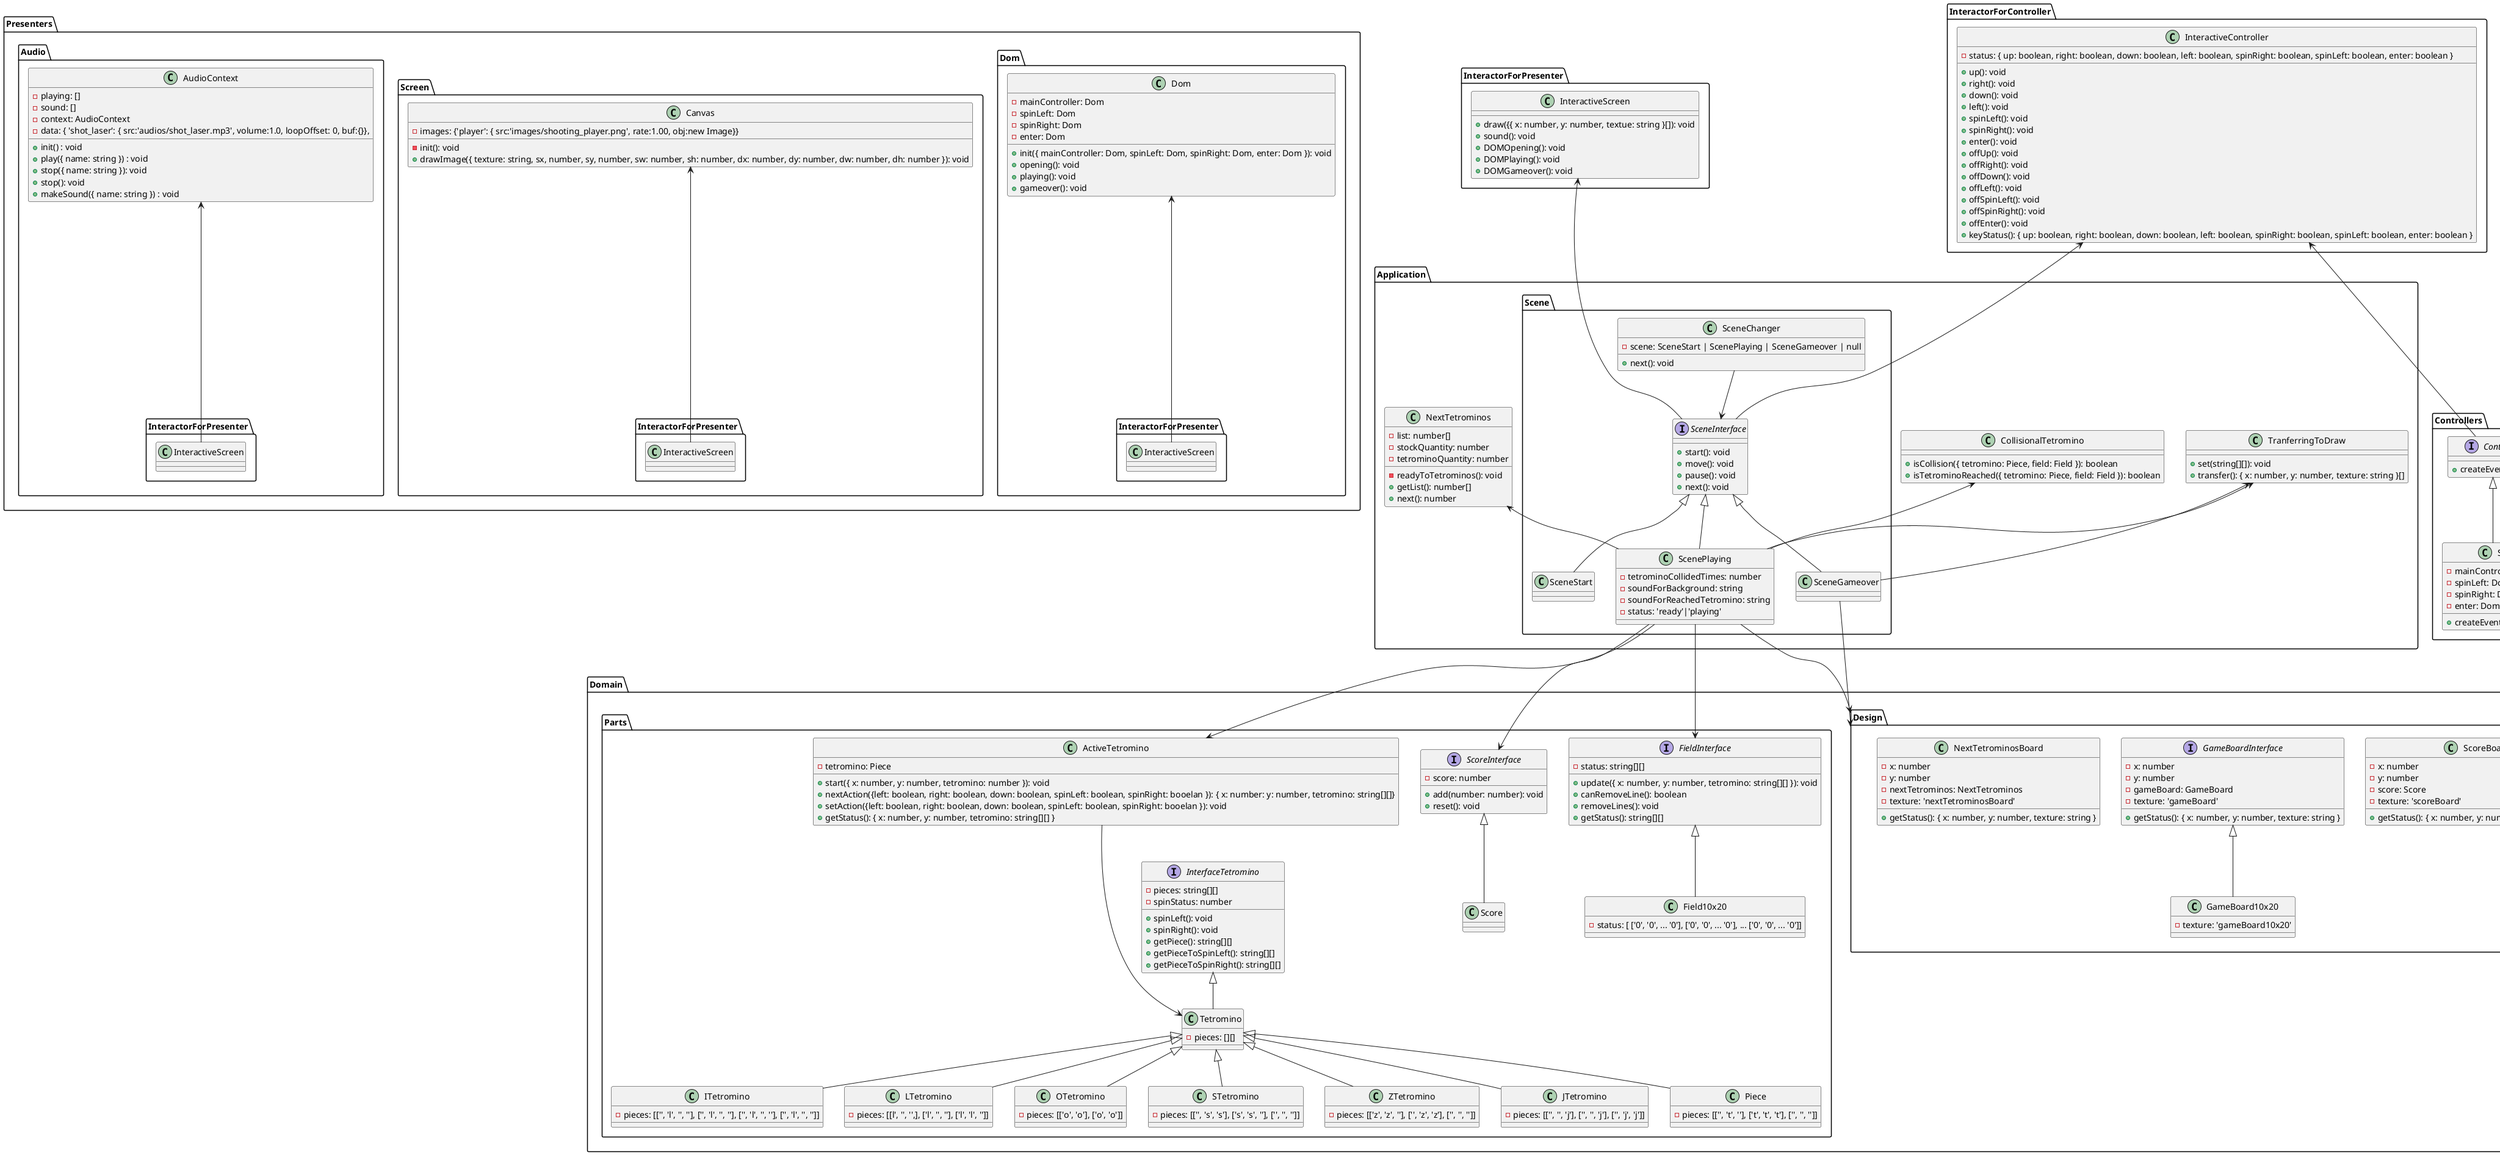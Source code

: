 @startuml Overview

namespace Presenters {
  namespace Dom {
    class Dom {
      - mainController: Dom
      - spinLeft: Dom
      - spinRight: Dom
      - enter: Dom

      + init({ mainController: Dom, spinLeft: Dom, spinRight: Dom, enter: Dom }): void
      + opening(): void
      + playing(): void
      + gameover(): void
    }
    Dom <--- InteractorForPresenter.InteractiveScreen
  }
  namespace Screen {
    class Canvas {
      - images: {'player': { src:'images/shooting_player.png', rate:1.00, obj:new Image}}
      - init(): void
      + drawImage({ texture: string, sx, number, sy, number, sw: number, sh: number, dx: number, dy: number, dw: number, dh: number }): void
    }
    Canvas <--- InteractorForPresenter.InteractiveScreen
  }
  namespace Audio {
    class AudioContext{
      - playing: []
      - sound: []
      - context: AudioContext
      - data: { 'shot_laser': { src:'audios/shot_laser.mp3', volume:1.0, loopOffset: 0, buf:{}},
      + init() : void
      + play({ name: string }) : void
      + stop({ name: string }): void
      + stop(): void
      + makeSound({ name: string }) : void
    }
    AudioContext <--- InteractorForPresenter.InteractiveScreen
  }
}

' Presentersに情報を渡すための情報を加工する
namespace InteractorForPresenter {
  class InteractiveScreen {
    + draw({{ x: number, y: number, textue: string }[]): void
    + sound(): void
    + DOMOpening(): void
    + DOMPlaying(): void
    + DOMGameover(): void
  }
}

namespace InteractorForController {
  class InteractiveController {
    - status: { up: boolean, right: boolean, down: boolean, left: boolean, spinRight: boolean, spinLeft: boolean, enter: boolean }
    + up(): void
    + right(): void
    + down(): void
    + left(): void
    + spinLeft(): void
    + spinRight(): void
    + enter(): void
    + offUp(): void
    + offRight(): void
    + offDown(): void
    + offLeft(): void
    + offSpinLeft(): void
    + offSpinRight(): void
    + offEnter(): void
    + keyStatus(): { up: boolean, right: boolean, down: boolean, left: boolean, spinRight: boolean, spinLeft: boolean, enter: boolean }
  }
}

namespace Application {
  namespace Scene {
    class SceneChanger{
      - scene: SceneStart | ScenePlaying | SceneGameover | null
      + next(): void
    }
    interface SceneInterface {
      + start(): void
      + move(): void
      + pause(): void
      + next(): void
    }

    SceneChanger --> SceneInterface
    SceneInterface <|-- SceneStart
    SceneInterface <|-- ScenePlaying
    SceneInterface <|-- SceneGameover
    class SceneStart{
    }
    class ScenePlaying{
      - tetrominoCollidedTimes: number
      - soundForBackground: string
      - soundForReachedTetromino: string
      - status: 'ready'|'playing'

    }
    InteractorForPresenter.InteractiveScreen <--- SceneInterface
    InteractorForController.InteractiveController <--- SceneInterface
  }

  ' tetrominoとfieldで衝突判定をする
  class CollisionalTetromino {
    + isCollision({ tetromino: Piece, field: Field }): boolean
    + isTetrominoReached({ tetromino: Piece, field: Field }): boolean
  }

  ' fieldを描画用に置換する
  class TranferringToDraw {
    + set(string[][]): void
    + transfer(): { x: number, y: number, texture: string }[] 
  }

  ' 次のtetrominoをセットする
  Class NextTetrominos {
    - list: number[]
    - stockQuantity: number
    - tetrominoQuantity: number
    - readyToTetrominos(): void
    + getList(): number[]
    + next(): number
  }

  NextTetrominos <-- Application.Scene.ScenePlaying
  TranferringToDraw <-- Application.Scene.ScenePlaying
  TranferringToDraw <-- Application.Scene.SceneGameover
  CollisionalTetromino <-- Application.Scene.ScenePlaying

}

namespace Controllers {
  interface Controller {
    + createEvent(): void
  }
  class PC {
    + createEvent(): void
  }
  class SP {
    - mainController: Dom
    - spinLeft: Dom
    - spinRight: Dom
    - enter: Dom
    + createEvent(): void
  }
  Controller <|-- PC
  Controller <|-- SP
  InteractorForController.InteractiveController <--- Controller
}

namespace Domain {
  nameSpace Design {
    class ScoreBoard {
      - x: number
      - y: number
      - score: Score
      - texture: 'scoreBoard'
      + getStatus(): { x: number, y: number, texture: string }
    }
    interface GameBoardInterface {
      - x: number
      - y: number
      - gameBoard: GameBoard
      - texture: 'gameBoard'
      + getStatus(): { x: number, y: number, texture: string }
    }
    GameBoardInterface <|-- GameBoard10x20
    class GameBoard10x20 {
      - texture: 'gameBoard10x20'
    }
    class NextTetrominosBoard {
      - x: number
      - y: number
      - nextTetrominos: NextTetrominos 
      - texture: 'nextTetrominosBoard'
      + getStatus(): { x: number, y: number, texture: string }
    }
  }
  Application.Scene.ScenePlaying ---> Domain.Design
  Application.Scene.SceneGameover ---> Domain.Design

  namespace Parts {
    interface ScoreInterface {
      - score: number
      + add(number: number): void
      + reset(): void
    }
    class Score {}
    ScoreInterface <|-- Score

    interface FieldInterface {
      - status: string[][]
      + update({ x: number, y: number, tetromino: string[][] }): void
      + canRemoveLine(): boolean
      + removeLines(): void
      + getStatus(): string[][]
    }
    FieldInterface <|-- Field10x20
    class Field10x20 {
      - status: [ ['0', '0', ... '0'], ['0', '0', ... '0'], ... ['0', '0', ... '0']]
    }

    Class ActiveTetromino {
      - tetromino: Piece

      + start({ x: number, y: number, tetromino: number }): void
      + nextAction({left: boolean, right: boolean, down: boolean, spinLeft: boolean, spinRight: booelan }): { x: number: y: number, tetromino: string[][]}
      + setAction({left: boolean, right: boolean, down: boolean, spinLeft: boolean, spinRight: booelan }): void
      + getStatus(): { x: number, y: number, tetromino: string[][] }
    }
    Interface InterfaceTetromino {
      - pieces: string[][]
      - spinStatus: number

      + spinLeft(): void
      + spinRight(): void
      + getPiece(): string[][]
      + getPieceToSpinLeft(): string[][]
      + getPieceToSpinRight(): string[][]
    }

    class Tetromino {
      - pieces: [][]
    }

    class ITetromino {
      - pieces: [['', 'l', '', ''], ['', 'l', '', ''], ['', 'l', '', ''], ['', 'l', '', '']]
    }
    class LTetromino {
      - pieces: [[l', '', '',], ['l', '', ''], ['l', 'l', '']]
    }
    class OTetromino {
      - pieces: [['o', 'o'], ['o', 'o']]
    }
    class STetromino {
      - pieces: [['', 's', 's'], ['s', 's', ''], ['', '', '']]
    }
    class ZTetromino {
      - pieces: [['z', 'z', ''], ['', 'z', 'z'], ['', '', '']]
    }
    class JTetromino {
      - pieces: [['', '', 'j'], ['', '', 'j'], ['', 'j', 'j']]
    }
    class Piece {
      - pieces: [['', 't', ''], ['t', 't', 't'], ['', '', '']]
    }

    ActiveTetromino ---> Tetromino
    InterfaceTetromino <|-- Tetromino 
    Tetromino <|-- ITetromino
    Tetromino <|-- LTetromino
    Tetromino <|-- OTetromino
    Tetromino <|-- STetromino
    Tetromino <|-- ZTetromino
    Tetromino <|-- JTetromino
    Tetromino <|-- Piece
  }

  Application.Scene.ScenePlaying ---> Domain.Parts.ActiveTetromino
  Application.Scene.ScenePlaying ---> Domain.Parts.FieldInterface
  Application.Scene.ScenePlaying ---> Domain.Parts.ScoreInterface
}

@enduml